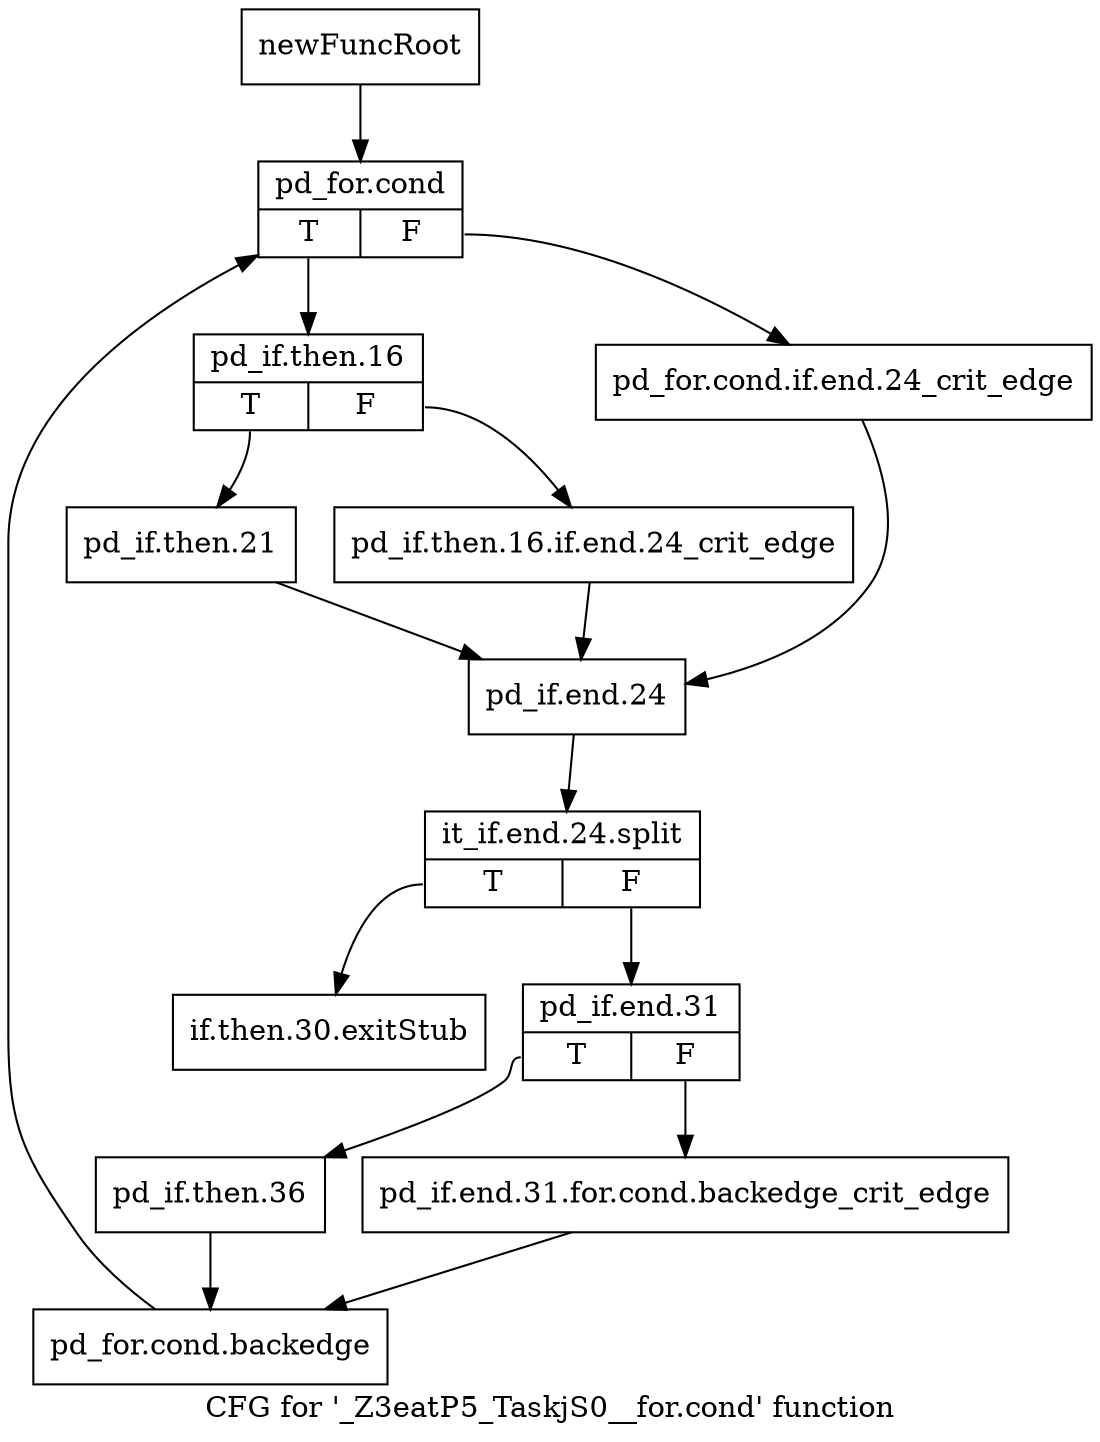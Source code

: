 digraph "CFG for '_Z3eatP5_TaskjS0__for.cond' function" {
	label="CFG for '_Z3eatP5_TaskjS0__for.cond' function";

	Node0x212e230 [shape=record,label="{newFuncRoot}"];
	Node0x212e230 -> Node0x212e680;
	Node0x212e280 [shape=record,label="{if.then.30.exitStub}"];
	Node0x212e680 [shape=record,label="{pd_for.cond|{<s0>T|<s1>F}}"];
	Node0x212e680:s0 -> Node0x212e720;
	Node0x212e680:s1 -> Node0x212e6d0;
	Node0x212e6d0 [shape=record,label="{pd_for.cond.if.end.24_crit_edge}"];
	Node0x212e6d0 -> Node0x212e810;
	Node0x212e720 [shape=record,label="{pd_if.then.16|{<s0>T|<s1>F}}"];
	Node0x212e720:s0 -> Node0x212e7c0;
	Node0x212e720:s1 -> Node0x212e770;
	Node0x212e770 [shape=record,label="{pd_if.then.16.if.end.24_crit_edge}"];
	Node0x212e770 -> Node0x212e810;
	Node0x212e7c0 [shape=record,label="{pd_if.then.21}"];
	Node0x212e7c0 -> Node0x212e810;
	Node0x212e810 [shape=record,label="{pd_if.end.24}"];
	Node0x212e810 -> Node0x437f080;
	Node0x437f080 [shape=record,label="{it_if.end.24.split|{<s0>T|<s1>F}}"];
	Node0x437f080:s0 -> Node0x212e280;
	Node0x437f080:s1 -> Node0x212e860;
	Node0x212e860 [shape=record,label="{pd_if.end.31|{<s0>T|<s1>F}}"];
	Node0x212e860:s0 -> Node0x212e900;
	Node0x212e860:s1 -> Node0x212e8b0;
	Node0x212e8b0 [shape=record,label="{pd_if.end.31.for.cond.backedge_crit_edge}"];
	Node0x212e8b0 -> Node0x212e950;
	Node0x212e900 [shape=record,label="{pd_if.then.36}"];
	Node0x212e900 -> Node0x212e950;
	Node0x212e950 [shape=record,label="{pd_for.cond.backedge}"];
	Node0x212e950 -> Node0x212e680;
}
